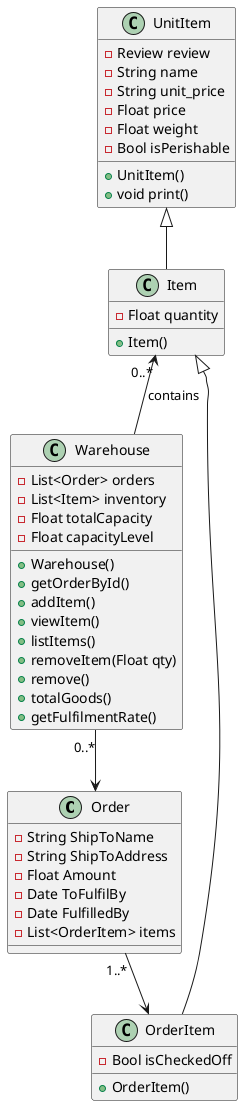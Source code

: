 @startuml random

class Order{
    - String ShipToName
    - String ShipToAddress
    - Float Amount
    - Date ToFulfilBy
    - Date FulfilledBy
    - List<OrderItem> items 
}


class Warehouse{
    - List<Order> orders
    - List<Item> inventory
    - Float totalCapacity
    - Float capacityLevel
    + Warehouse()
    + getOrderById()
    + addItem()
    + viewItem()
    + listItems()
    + removeItem(Float qty)
    + remove()
    + totalGoods()
    + getFulfilmentRate()

}

class UnitItem{
    - Review review
    - String name
    - String unit_price
    - Float price
    - Float weight
    - Bool isPerishable
    + UnitItem()  
    + void print()
}

class Item extends UnitItem{
    - Float quantity
    + Item()
}
' quantity here refers to how much 
class OrderItem extends Item{
    - Bool isCheckedOff
    + OrderItem()
}


' Billable <|-- Item
Item "0..*"<-- Warehouse : contains
Warehouse "0..*"--> Order
Order "1..*" --> OrderItem
@enduml